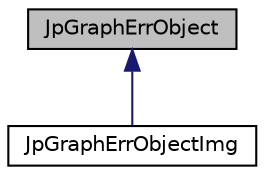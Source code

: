 digraph "JpGraphErrObject"
{
 // LATEX_PDF_SIZE
  edge [fontname="Helvetica",fontsize="10",labelfontname="Helvetica",labelfontsize="10"];
  node [fontname="Helvetica",fontsize="10",shape=record];
  Node1 [label="JpGraphErrObject",height=0.2,width=0.4,color="black", fillcolor="grey75", style="filled", fontcolor="black",tooltip=" "];
  Node1 -> Node2 [dir="back",color="midnightblue",fontsize="10",style="solid"];
  Node2 [label="JpGraphErrObjectImg",height=0.2,width=0.4,color="black", fillcolor="white", style="filled",URL="$classJpGraphErrObjectImg.html",tooltip=" "];
}
